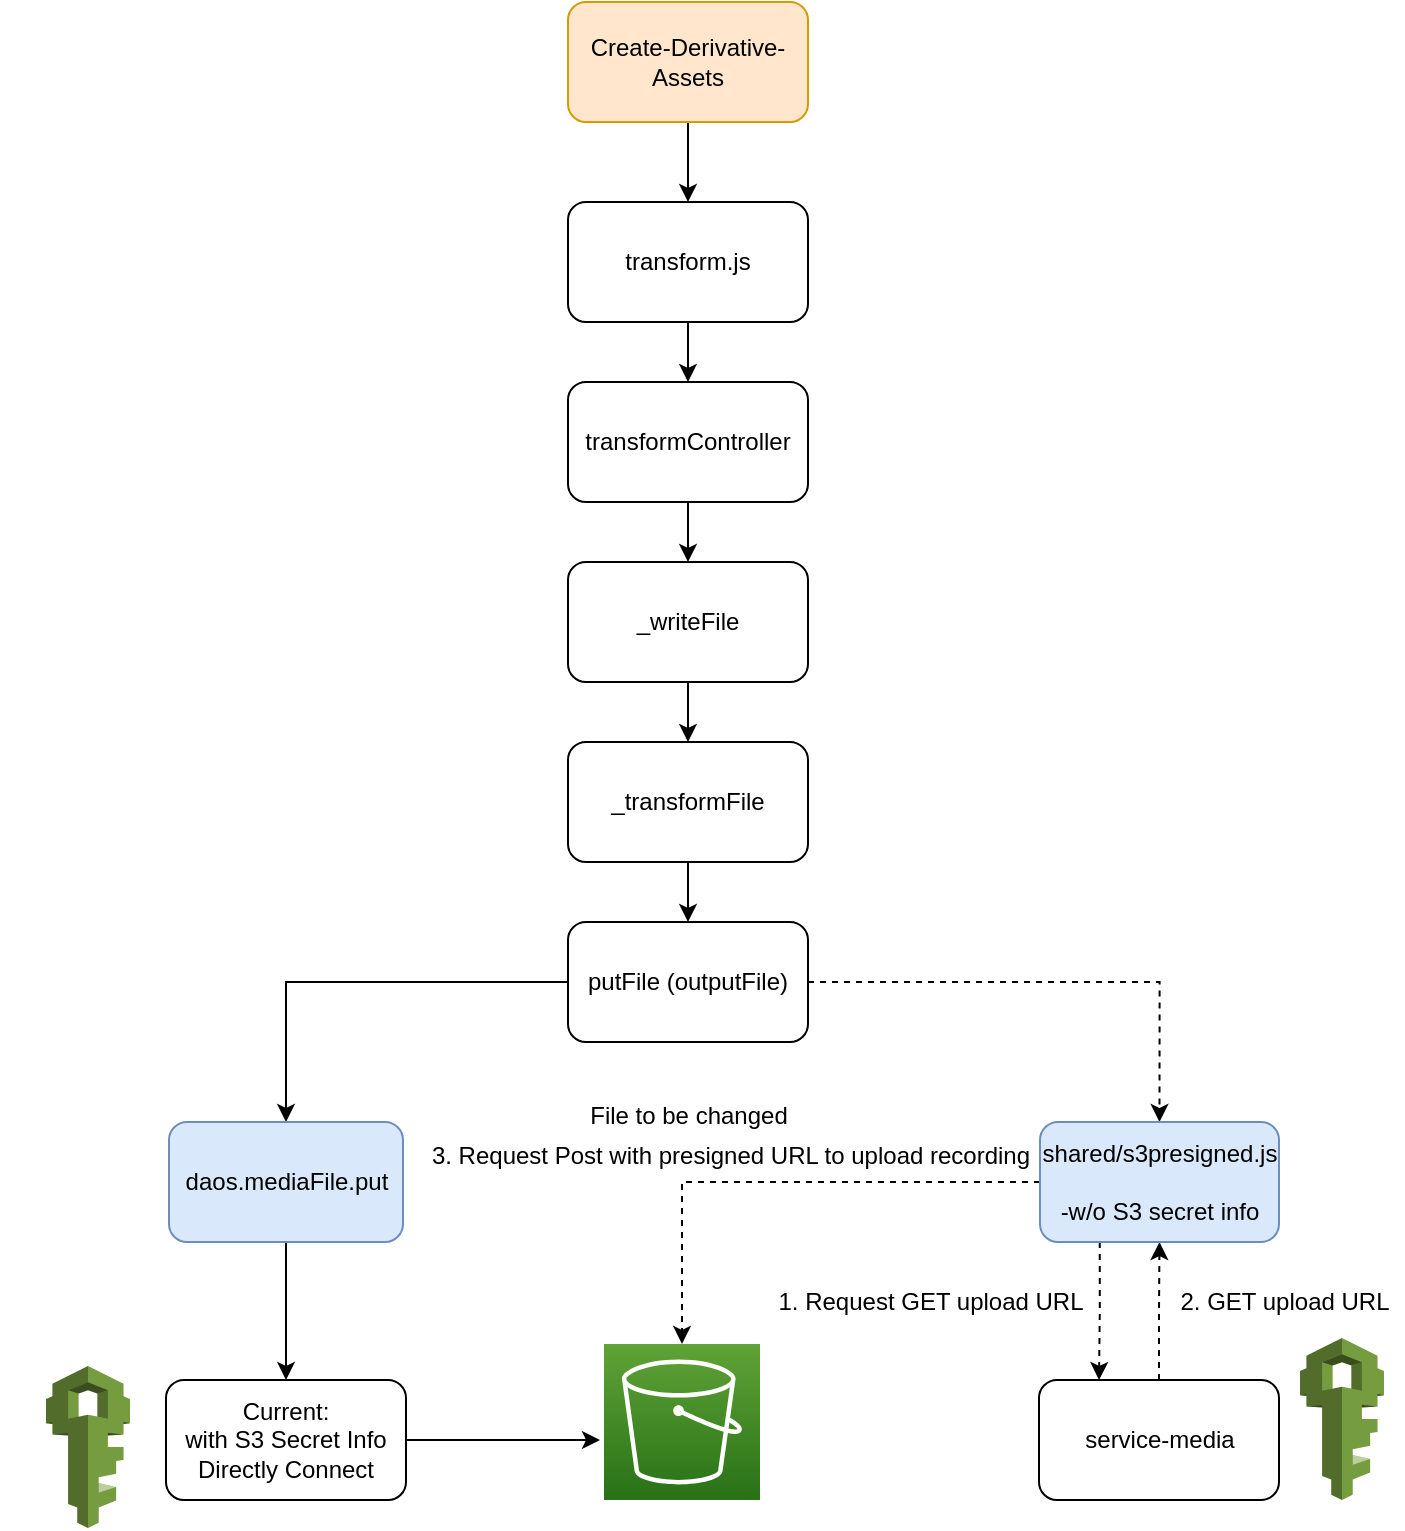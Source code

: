 <mxfile version="18.0.1" type="github">
  <diagram id="ny3oVwAZ4V_wvto3aZBs" name="Page-1">
    <mxGraphModel dx="782" dy="1109" grid="1" gridSize="10" guides="1" tooltips="1" connect="1" arrows="1" fold="1" page="1" pageScale="1" pageWidth="827" pageHeight="1169" math="0" shadow="0">
      <root>
        <mxCell id="0" />
        <mxCell id="1" parent="0" />
        <mxCell id="yP4ieVi-nLM1ygez4TLR-7" value="" style="edgeStyle=orthogonalEdgeStyle;rounded=0;orthogonalLoop=1;jettySize=auto;html=1;" parent="1" source="yP4ieVi-nLM1ygez4TLR-1" target="yP4ieVi-nLM1ygez4TLR-2" edge="1">
          <mxGeometry relative="1" as="geometry" />
        </mxCell>
        <mxCell id="yP4ieVi-nLM1ygez4TLR-1" value="transform.js" style="rounded=1;whiteSpace=wrap;html=1;" parent="1" vertex="1">
          <mxGeometry x="354" y="340" width="120" height="60" as="geometry" />
        </mxCell>
        <mxCell id="yP4ieVi-nLM1ygez4TLR-8" value="" style="edgeStyle=orthogonalEdgeStyle;rounded=0;orthogonalLoop=1;jettySize=auto;html=1;" parent="1" source="yP4ieVi-nLM1ygez4TLR-2" target="yP4ieVi-nLM1ygez4TLR-3" edge="1">
          <mxGeometry relative="1" as="geometry" />
        </mxCell>
        <mxCell id="yP4ieVi-nLM1ygez4TLR-2" value="transformController" style="rounded=1;whiteSpace=wrap;html=1;" parent="1" vertex="1">
          <mxGeometry x="354" y="430" width="120" height="60" as="geometry" />
        </mxCell>
        <mxCell id="yP4ieVi-nLM1ygez4TLR-9" value="" style="edgeStyle=orthogonalEdgeStyle;rounded=0;orthogonalLoop=1;jettySize=auto;html=1;" parent="1" source="yP4ieVi-nLM1ygez4TLR-3" target="yP4ieVi-nLM1ygez4TLR-4" edge="1">
          <mxGeometry relative="1" as="geometry" />
        </mxCell>
        <mxCell id="yP4ieVi-nLM1ygez4TLR-3" value="_writeFile" style="rounded=1;whiteSpace=wrap;html=1;" parent="1" vertex="1">
          <mxGeometry x="354" y="520" width="120" height="60" as="geometry" />
        </mxCell>
        <mxCell id="yP4ieVi-nLM1ygez4TLR-10" value="" style="edgeStyle=orthogonalEdgeStyle;rounded=0;orthogonalLoop=1;jettySize=auto;html=1;" parent="1" source="yP4ieVi-nLM1ygez4TLR-4" target="yP4ieVi-nLM1ygez4TLR-5" edge="1">
          <mxGeometry relative="1" as="geometry" />
        </mxCell>
        <mxCell id="yP4ieVi-nLM1ygez4TLR-4" value="_transformFile" style="rounded=1;whiteSpace=wrap;html=1;" parent="1" vertex="1">
          <mxGeometry x="354" y="610" width="120" height="60" as="geometry" />
        </mxCell>
        <mxCell id="EooDAORPQ9iUzGNVsF7X-6" style="edgeStyle=orthogonalEdgeStyle;rounded=0;orthogonalLoop=1;jettySize=auto;html=1;entryX=0.5;entryY=0;entryDx=0;entryDy=0;dashed=1;" edge="1" parent="1" source="yP4ieVi-nLM1ygez4TLR-5" target="EooDAORPQ9iUzGNVsF7X-5">
          <mxGeometry relative="1" as="geometry" />
        </mxCell>
        <mxCell id="yP4ieVi-nLM1ygez4TLR-5" value="putFile (outputFile)" style="rounded=1;whiteSpace=wrap;html=1;" parent="1" vertex="1">
          <mxGeometry x="354" y="700" width="120" height="60" as="geometry" />
        </mxCell>
        <mxCell id="yP4ieVi-nLM1ygez4TLR-13" value="" style="edgeStyle=orthogonalEdgeStyle;rounded=0;orthogonalLoop=1;jettySize=auto;html=1;" parent="1" target="yP4ieVi-nLM1ygez4TLR-12" edge="1">
          <mxGeometry relative="1" as="geometry">
            <mxPoint x="414" y="620" as="sourcePoint" />
          </mxGeometry>
        </mxCell>
        <mxCell id="yP4ieVi-nLM1ygez4TLR-15" style="edgeStyle=orthogonalEdgeStyle;rounded=0;orthogonalLoop=1;jettySize=auto;html=1;entryX=0.5;entryY=0;entryDx=0;entryDy=0;exitX=0;exitY=0.5;exitDx=0;exitDy=0;" parent="1" source="yP4ieVi-nLM1ygez4TLR-5" target="yP4ieVi-nLM1ygez4TLR-34" edge="1">
          <mxGeometry relative="1" as="geometry">
            <mxPoint x="414" y="710" as="sourcePoint" />
            <mxPoint x="414" y="740" as="targetPoint" />
            <Array as="points">
              <mxPoint x="213" y="730" />
            </Array>
          </mxGeometry>
        </mxCell>
        <mxCell id="yP4ieVi-nLM1ygez4TLR-32" value="" style="edgeStyle=orthogonalEdgeStyle;rounded=0;orthogonalLoop=1;jettySize=auto;html=1;" parent="1" source="yP4ieVi-nLM1ygez4TLR-34" target="yP4ieVi-nLM1ygez4TLR-36" edge="1">
          <mxGeometry relative="1" as="geometry" />
        </mxCell>
        <mxCell id="yP4ieVi-nLM1ygez4TLR-34" value="daos.mediaFile.put" style="rounded=1;whiteSpace=wrap;html=1;fillColor=#dae8fc;strokeColor=#6c8ebf;" parent="1" vertex="1">
          <mxGeometry x="154.5" y="800" width="117" height="60" as="geometry" />
        </mxCell>
        <mxCell id="EooDAORPQ9iUzGNVsF7X-7" style="edgeStyle=orthogonalEdgeStyle;rounded=0;orthogonalLoop=1;jettySize=auto;html=1;" edge="1" parent="1" source="yP4ieVi-nLM1ygez4TLR-36">
          <mxGeometry relative="1" as="geometry">
            <mxPoint x="370" y="959" as="targetPoint" />
          </mxGeometry>
        </mxCell>
        <mxCell id="yP4ieVi-nLM1ygez4TLR-36" value="Current:&lt;br&gt;with S3 Secret Info&lt;br&gt;Directly Connect" style="rounded=1;whiteSpace=wrap;html=1;" parent="1" vertex="1">
          <mxGeometry x="153" y="929" width="120" height="60" as="geometry" />
        </mxCell>
        <mxCell id="yP4ieVi-nLM1ygez4TLR-51" style="edgeStyle=orthogonalEdgeStyle;rounded=0;orthogonalLoop=1;jettySize=auto;html=1;dashed=1;exitX=0.25;exitY=1;exitDx=0;exitDy=0;entryX=0.25;entryY=0;entryDx=0;entryDy=0;" parent="1" source="EooDAORPQ9iUzGNVsF7X-5" edge="1" target="yP4ieVi-nLM1ygez4TLR-41">
          <mxGeometry relative="1" as="geometry">
            <mxPoint x="620" y="1000" as="targetPoint" />
            <Array as="points" />
            <mxPoint x="609.5" y="914" as="sourcePoint" />
          </mxGeometry>
        </mxCell>
        <mxCell id="yP4ieVi-nLM1ygez4TLR-53" style="edgeStyle=orthogonalEdgeStyle;rounded=0;orthogonalLoop=1;jettySize=auto;html=1;dashed=1;exitX=0;exitY=0.5;exitDx=0;exitDy=0;" parent="1" source="EooDAORPQ9iUzGNVsF7X-5" target="yP4ieVi-nLM1ygez4TLR-39" edge="1">
          <mxGeometry relative="1" as="geometry">
            <mxPoint x="589.5" y="884" as="sourcePoint" />
          </mxGeometry>
        </mxCell>
        <mxCell id="yP4ieVi-nLM1ygez4TLR-39" value="" style="sketch=0;points=[[0,0,0],[0.25,0,0],[0.5,0,0],[0.75,0,0],[1,0,0],[0,1,0],[0.25,1,0],[0.5,1,0],[0.75,1,0],[1,1,0],[0,0.25,0],[0,0.5,0],[0,0.75,0],[1,0.25,0],[1,0.5,0],[1,0.75,0]];outlineConnect=0;fontColor=#232F3E;gradientColor=#60A337;gradientDirection=north;fillColor=#277116;strokeColor=#ffffff;dashed=0;verticalLabelPosition=bottom;verticalAlign=top;align=center;html=1;fontSize=12;fontStyle=0;aspect=fixed;shape=mxgraph.aws4.resourceIcon;resIcon=mxgraph.aws4.s3;" parent="1" vertex="1">
          <mxGeometry x="372" y="911" width="78" height="78" as="geometry" />
        </mxCell>
        <mxCell id="yP4ieVi-nLM1ygez4TLR-48" style="edgeStyle=orthogonalEdgeStyle;rounded=0;orthogonalLoop=1;jettySize=auto;html=1;dashed=1;" parent="1" source="yP4ieVi-nLM1ygez4TLR-41" target="EooDAORPQ9iUzGNVsF7X-5" edge="1">
          <mxGeometry relative="1" as="geometry">
            <Array as="points" />
            <mxPoint x="629.5" y="914" as="targetPoint" />
          </mxGeometry>
        </mxCell>
        <mxCell id="yP4ieVi-nLM1ygez4TLR-41" value="service-media" style="rounded=1;whiteSpace=wrap;html=1;" parent="1" vertex="1">
          <mxGeometry x="589.5" y="929" width="120" height="60" as="geometry" />
        </mxCell>
        <mxCell id="yP4ieVi-nLM1ygez4TLR-42" value="File to be changed&lt;br&gt;" style="text;html=1;align=center;verticalAlign=middle;resizable=0;points=[];autosize=1;strokeColor=none;fillColor=none;" parent="1" vertex="1">
          <mxGeometry x="359" y="787" width="110" height="20" as="geometry" />
        </mxCell>
        <mxCell id="yP4ieVi-nLM1ygez4TLR-43" value="" style="outlineConnect=0;dashed=0;verticalLabelPosition=bottom;verticalAlign=top;align=center;html=1;shape=mxgraph.aws3.iam;fillColor=#759C3E;gradientColor=none;" parent="1" vertex="1">
          <mxGeometry x="93" y="922" width="42" height="81" as="geometry" />
        </mxCell>
        <mxCell id="yP4ieVi-nLM1ygez4TLR-44" value="" style="outlineConnect=0;dashed=0;verticalLabelPosition=bottom;verticalAlign=top;align=center;html=1;shape=mxgraph.aws3.iam;fillColor=#759C3E;gradientColor=none;" parent="1" vertex="1">
          <mxGeometry x="720" y="908" width="42" height="81" as="geometry" />
        </mxCell>
        <mxCell id="yP4ieVi-nLM1ygez4TLR-45" value="" style="shape=image;html=1;verticalAlign=top;verticalLabelPosition=bottom;labelBackgroundColor=#ffffff;imageAspect=0;aspect=fixed;image=https://cdn3.iconfinder.com/data/icons/flat-actions-icons-9/792/Close_Icon-128.png" parent="1" vertex="1">
          <mxGeometry x="70" y="915" width="88" height="88" as="geometry" />
        </mxCell>
        <mxCell id="yP4ieVi-nLM1ygez4TLR-46" value="" style="shape=image;html=1;verticalAlign=top;verticalLabelPosition=bottom;labelBackgroundColor=#ffffff;imageAspect=0;aspect=fixed;image=https://cdn3.iconfinder.com/data/icons/flat-actions-icons-9/792/Close_Icon-128.png" parent="1" vertex="1">
          <mxGeometry x="169" y="686" width="88" height="88" as="geometry" />
        </mxCell>
        <mxCell id="yP4ieVi-nLM1ygez4TLR-49" value="2. GET upload URL" style="text;html=1;align=center;verticalAlign=middle;resizable=0;points=[];autosize=1;strokeColor=none;fillColor=none;" parent="1" vertex="1">
          <mxGeometry x="651.5" y="880" width="120" height="20" as="geometry" />
        </mxCell>
        <mxCell id="yP4ieVi-nLM1ygez4TLR-50" value="1. Request GET upload URL" style="text;html=1;align=center;verticalAlign=middle;resizable=0;points=[];autosize=1;strokeColor=none;fillColor=none;" parent="1" vertex="1">
          <mxGeometry x="450" y="880" width="170" height="20" as="geometry" />
        </mxCell>
        <mxCell id="yP4ieVi-nLM1ygez4TLR-54" value="3. Request Post with presigned URL to upload recording" style="text;html=1;align=center;verticalAlign=middle;resizable=0;points=[];autosize=1;strokeColor=none;fillColor=none;" parent="1" vertex="1">
          <mxGeometry x="279.5" y="807" width="310" height="20" as="geometry" />
        </mxCell>
        <mxCell id="EooDAORPQ9iUzGNVsF7X-3" value="" style="edgeStyle=orthogonalEdgeStyle;rounded=0;orthogonalLoop=1;jettySize=auto;html=1;" edge="1" parent="1" source="EooDAORPQ9iUzGNVsF7X-2" target="yP4ieVi-nLM1ygez4TLR-1">
          <mxGeometry relative="1" as="geometry" />
        </mxCell>
        <mxCell id="EooDAORPQ9iUzGNVsF7X-2" value="Create-Derivative-Assets" style="rounded=1;whiteSpace=wrap;html=1;fillColor=#ffe6cc;strokeColor=#d79b00;" vertex="1" parent="1">
          <mxGeometry x="354" y="240" width="120" height="60" as="geometry" />
        </mxCell>
        <mxCell id="EooDAORPQ9iUzGNVsF7X-5" value="shared/s3presigned.js&lt;br&gt;&lt;br&gt;-w/o S3 secret info" style="rounded=1;whiteSpace=wrap;html=1;fillColor=#dae8fc;strokeColor=#6c8ebf;" vertex="1" parent="1">
          <mxGeometry x="590" y="800" width="119.5" height="60" as="geometry" />
        </mxCell>
      </root>
    </mxGraphModel>
  </diagram>
</mxfile>
